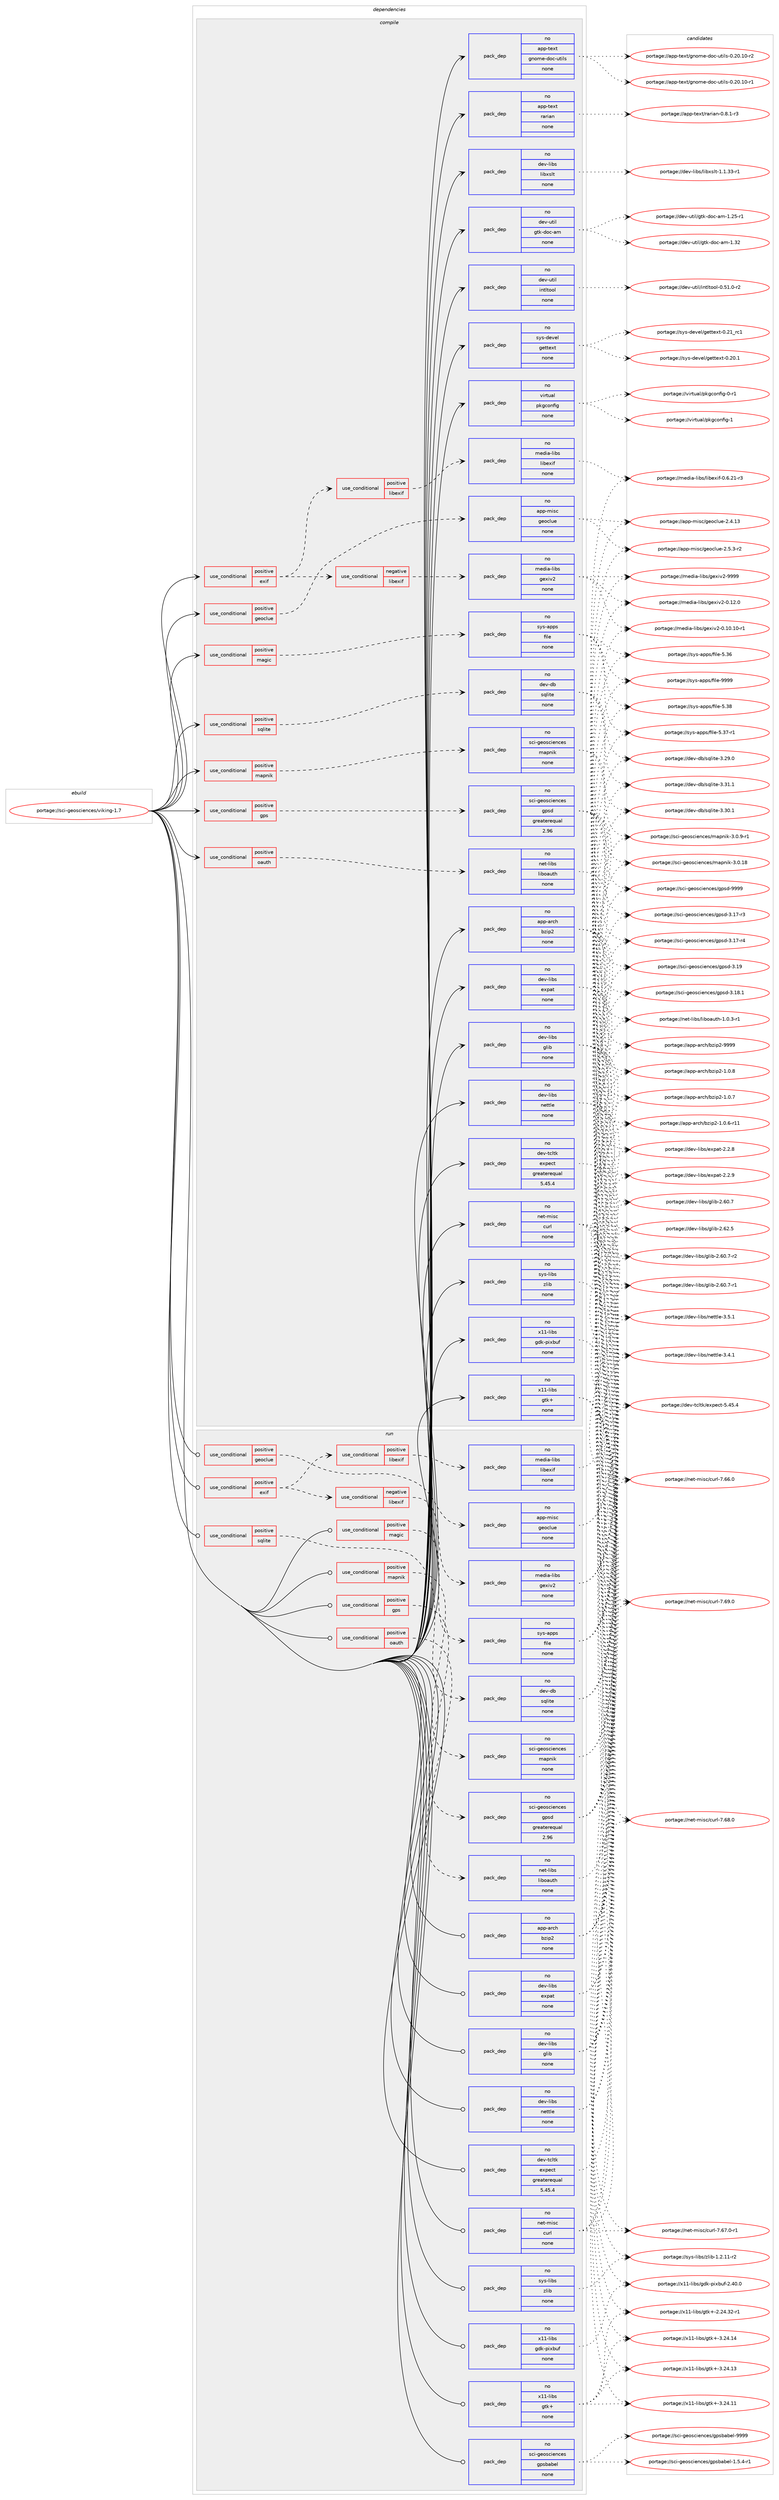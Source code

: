 digraph prolog {

# *************
# Graph options
# *************

newrank=true;
concentrate=true;
compound=true;
graph [rankdir=LR,fontname=Helvetica,fontsize=10,ranksep=1.5];#, ranksep=2.5, nodesep=0.2];
edge  [arrowhead=vee];
node  [fontname=Helvetica,fontsize=10];

# **********
# The ebuild
# **********

subgraph cluster_leftcol {
color=gray;
rank=same;
label=<<i>ebuild</i>>;
id [label="portage://sci-geosciences/viking-1.7", color=red, width=4, href="../sci-geosciences/viking-1.7.svg"];
}

# ****************
# The dependencies
# ****************

subgraph cluster_midcol {
color=gray;
label=<<i>dependencies</i>>;
subgraph cluster_compile {
fillcolor="#eeeeee";
style=filled;
label=<<i>compile</i>>;
subgraph cond7373 {
dependency40035 [label=<<TABLE BORDER="0" CELLBORDER="1" CELLSPACING="0" CELLPADDING="4"><TR><TD ROWSPAN="3" CELLPADDING="10">use_conditional</TD></TR><TR><TD>positive</TD></TR><TR><TD>exif</TD></TR></TABLE>>, shape=none, color=red];
subgraph cond7374 {
dependency40036 [label=<<TABLE BORDER="0" CELLBORDER="1" CELLSPACING="0" CELLPADDING="4"><TR><TD ROWSPAN="3" CELLPADDING="10">use_conditional</TD></TR><TR><TD>positive</TD></TR><TR><TD>libexif</TD></TR></TABLE>>, shape=none, color=red];
subgraph pack31797 {
dependency40037 [label=<<TABLE BORDER="0" CELLBORDER="1" CELLSPACING="0" CELLPADDING="4" WIDTH="220"><TR><TD ROWSPAN="6" CELLPADDING="30">pack_dep</TD></TR><TR><TD WIDTH="110">no</TD></TR><TR><TD>media-libs</TD></TR><TR><TD>libexif</TD></TR><TR><TD>none</TD></TR><TR><TD></TD></TR></TABLE>>, shape=none, color=blue];
}
dependency40036:e -> dependency40037:w [weight=20,style="dashed",arrowhead="vee"];
}
dependency40035:e -> dependency40036:w [weight=20,style="dashed",arrowhead="vee"];
subgraph cond7375 {
dependency40038 [label=<<TABLE BORDER="0" CELLBORDER="1" CELLSPACING="0" CELLPADDING="4"><TR><TD ROWSPAN="3" CELLPADDING="10">use_conditional</TD></TR><TR><TD>negative</TD></TR><TR><TD>libexif</TD></TR></TABLE>>, shape=none, color=red];
subgraph pack31798 {
dependency40039 [label=<<TABLE BORDER="0" CELLBORDER="1" CELLSPACING="0" CELLPADDING="4" WIDTH="220"><TR><TD ROWSPAN="6" CELLPADDING="30">pack_dep</TD></TR><TR><TD WIDTH="110">no</TD></TR><TR><TD>media-libs</TD></TR><TR><TD>gexiv2</TD></TR><TR><TD>none</TD></TR><TR><TD></TD></TR></TABLE>>, shape=none, color=blue];
}
dependency40038:e -> dependency40039:w [weight=20,style="dashed",arrowhead="vee"];
}
dependency40035:e -> dependency40038:w [weight=20,style="dashed",arrowhead="vee"];
}
id:e -> dependency40035:w [weight=20,style="solid",arrowhead="vee"];
subgraph cond7376 {
dependency40040 [label=<<TABLE BORDER="0" CELLBORDER="1" CELLSPACING="0" CELLPADDING="4"><TR><TD ROWSPAN="3" CELLPADDING="10">use_conditional</TD></TR><TR><TD>positive</TD></TR><TR><TD>geoclue</TD></TR></TABLE>>, shape=none, color=red];
subgraph pack31799 {
dependency40041 [label=<<TABLE BORDER="0" CELLBORDER="1" CELLSPACING="0" CELLPADDING="4" WIDTH="220"><TR><TD ROWSPAN="6" CELLPADDING="30">pack_dep</TD></TR><TR><TD WIDTH="110">no</TD></TR><TR><TD>app-misc</TD></TR><TR><TD>geoclue</TD></TR><TR><TD>none</TD></TR><TR><TD></TD></TR></TABLE>>, shape=none, color=blue];
}
dependency40040:e -> dependency40041:w [weight=20,style="dashed",arrowhead="vee"];
}
id:e -> dependency40040:w [weight=20,style="solid",arrowhead="vee"];
subgraph cond7377 {
dependency40042 [label=<<TABLE BORDER="0" CELLBORDER="1" CELLSPACING="0" CELLPADDING="4"><TR><TD ROWSPAN="3" CELLPADDING="10">use_conditional</TD></TR><TR><TD>positive</TD></TR><TR><TD>gps</TD></TR></TABLE>>, shape=none, color=red];
subgraph pack31800 {
dependency40043 [label=<<TABLE BORDER="0" CELLBORDER="1" CELLSPACING="0" CELLPADDING="4" WIDTH="220"><TR><TD ROWSPAN="6" CELLPADDING="30">pack_dep</TD></TR><TR><TD WIDTH="110">no</TD></TR><TR><TD>sci-geosciences</TD></TR><TR><TD>gpsd</TD></TR><TR><TD>greaterequal</TD></TR><TR><TD>2.96</TD></TR></TABLE>>, shape=none, color=blue];
}
dependency40042:e -> dependency40043:w [weight=20,style="dashed",arrowhead="vee"];
}
id:e -> dependency40042:w [weight=20,style="solid",arrowhead="vee"];
subgraph cond7378 {
dependency40044 [label=<<TABLE BORDER="0" CELLBORDER="1" CELLSPACING="0" CELLPADDING="4"><TR><TD ROWSPAN="3" CELLPADDING="10">use_conditional</TD></TR><TR><TD>positive</TD></TR><TR><TD>magic</TD></TR></TABLE>>, shape=none, color=red];
subgraph pack31801 {
dependency40045 [label=<<TABLE BORDER="0" CELLBORDER="1" CELLSPACING="0" CELLPADDING="4" WIDTH="220"><TR><TD ROWSPAN="6" CELLPADDING="30">pack_dep</TD></TR><TR><TD WIDTH="110">no</TD></TR><TR><TD>sys-apps</TD></TR><TR><TD>file</TD></TR><TR><TD>none</TD></TR><TR><TD></TD></TR></TABLE>>, shape=none, color=blue];
}
dependency40044:e -> dependency40045:w [weight=20,style="dashed",arrowhead="vee"];
}
id:e -> dependency40044:w [weight=20,style="solid",arrowhead="vee"];
subgraph cond7379 {
dependency40046 [label=<<TABLE BORDER="0" CELLBORDER="1" CELLSPACING="0" CELLPADDING="4"><TR><TD ROWSPAN="3" CELLPADDING="10">use_conditional</TD></TR><TR><TD>positive</TD></TR><TR><TD>mapnik</TD></TR></TABLE>>, shape=none, color=red];
subgraph pack31802 {
dependency40047 [label=<<TABLE BORDER="0" CELLBORDER="1" CELLSPACING="0" CELLPADDING="4" WIDTH="220"><TR><TD ROWSPAN="6" CELLPADDING="30">pack_dep</TD></TR><TR><TD WIDTH="110">no</TD></TR><TR><TD>sci-geosciences</TD></TR><TR><TD>mapnik</TD></TR><TR><TD>none</TD></TR><TR><TD></TD></TR></TABLE>>, shape=none, color=blue];
}
dependency40046:e -> dependency40047:w [weight=20,style="dashed",arrowhead="vee"];
}
id:e -> dependency40046:w [weight=20,style="solid",arrowhead="vee"];
subgraph cond7380 {
dependency40048 [label=<<TABLE BORDER="0" CELLBORDER="1" CELLSPACING="0" CELLPADDING="4"><TR><TD ROWSPAN="3" CELLPADDING="10">use_conditional</TD></TR><TR><TD>positive</TD></TR><TR><TD>oauth</TD></TR></TABLE>>, shape=none, color=red];
subgraph pack31803 {
dependency40049 [label=<<TABLE BORDER="0" CELLBORDER="1" CELLSPACING="0" CELLPADDING="4" WIDTH="220"><TR><TD ROWSPAN="6" CELLPADDING="30">pack_dep</TD></TR><TR><TD WIDTH="110">no</TD></TR><TR><TD>net-libs</TD></TR><TR><TD>liboauth</TD></TR><TR><TD>none</TD></TR><TR><TD></TD></TR></TABLE>>, shape=none, color=blue];
}
dependency40048:e -> dependency40049:w [weight=20,style="dashed",arrowhead="vee"];
}
id:e -> dependency40048:w [weight=20,style="solid",arrowhead="vee"];
subgraph cond7381 {
dependency40050 [label=<<TABLE BORDER="0" CELLBORDER="1" CELLSPACING="0" CELLPADDING="4"><TR><TD ROWSPAN="3" CELLPADDING="10">use_conditional</TD></TR><TR><TD>positive</TD></TR><TR><TD>sqlite</TD></TR></TABLE>>, shape=none, color=red];
subgraph pack31804 {
dependency40051 [label=<<TABLE BORDER="0" CELLBORDER="1" CELLSPACING="0" CELLPADDING="4" WIDTH="220"><TR><TD ROWSPAN="6" CELLPADDING="30">pack_dep</TD></TR><TR><TD WIDTH="110">no</TD></TR><TR><TD>dev-db</TD></TR><TR><TD>sqlite</TD></TR><TR><TD>none</TD></TR><TR><TD></TD></TR></TABLE>>, shape=none, color=blue];
}
dependency40050:e -> dependency40051:w [weight=20,style="dashed",arrowhead="vee"];
}
id:e -> dependency40050:w [weight=20,style="solid",arrowhead="vee"];
subgraph pack31805 {
dependency40052 [label=<<TABLE BORDER="0" CELLBORDER="1" CELLSPACING="0" CELLPADDING="4" WIDTH="220"><TR><TD ROWSPAN="6" CELLPADDING="30">pack_dep</TD></TR><TR><TD WIDTH="110">no</TD></TR><TR><TD>app-arch</TD></TR><TR><TD>bzip2</TD></TR><TR><TD>none</TD></TR><TR><TD></TD></TR></TABLE>>, shape=none, color=blue];
}
id:e -> dependency40052:w [weight=20,style="solid",arrowhead="vee"];
subgraph pack31806 {
dependency40053 [label=<<TABLE BORDER="0" CELLBORDER="1" CELLSPACING="0" CELLPADDING="4" WIDTH="220"><TR><TD ROWSPAN="6" CELLPADDING="30">pack_dep</TD></TR><TR><TD WIDTH="110">no</TD></TR><TR><TD>app-text</TD></TR><TR><TD>gnome-doc-utils</TD></TR><TR><TD>none</TD></TR><TR><TD></TD></TR></TABLE>>, shape=none, color=blue];
}
id:e -> dependency40053:w [weight=20,style="solid",arrowhead="vee"];
subgraph pack31807 {
dependency40054 [label=<<TABLE BORDER="0" CELLBORDER="1" CELLSPACING="0" CELLPADDING="4" WIDTH="220"><TR><TD ROWSPAN="6" CELLPADDING="30">pack_dep</TD></TR><TR><TD WIDTH="110">no</TD></TR><TR><TD>app-text</TD></TR><TR><TD>rarian</TD></TR><TR><TD>none</TD></TR><TR><TD></TD></TR></TABLE>>, shape=none, color=blue];
}
id:e -> dependency40054:w [weight=20,style="solid",arrowhead="vee"];
subgraph pack31808 {
dependency40055 [label=<<TABLE BORDER="0" CELLBORDER="1" CELLSPACING="0" CELLPADDING="4" WIDTH="220"><TR><TD ROWSPAN="6" CELLPADDING="30">pack_dep</TD></TR><TR><TD WIDTH="110">no</TD></TR><TR><TD>dev-libs</TD></TR><TR><TD>expat</TD></TR><TR><TD>none</TD></TR><TR><TD></TD></TR></TABLE>>, shape=none, color=blue];
}
id:e -> dependency40055:w [weight=20,style="solid",arrowhead="vee"];
subgraph pack31809 {
dependency40056 [label=<<TABLE BORDER="0" CELLBORDER="1" CELLSPACING="0" CELLPADDING="4" WIDTH="220"><TR><TD ROWSPAN="6" CELLPADDING="30">pack_dep</TD></TR><TR><TD WIDTH="110">no</TD></TR><TR><TD>dev-libs</TD></TR><TR><TD>glib</TD></TR><TR><TD>none</TD></TR><TR><TD></TD></TR></TABLE>>, shape=none, color=blue];
}
id:e -> dependency40056:w [weight=20,style="solid",arrowhead="vee"];
subgraph pack31810 {
dependency40057 [label=<<TABLE BORDER="0" CELLBORDER="1" CELLSPACING="0" CELLPADDING="4" WIDTH="220"><TR><TD ROWSPAN="6" CELLPADDING="30">pack_dep</TD></TR><TR><TD WIDTH="110">no</TD></TR><TR><TD>dev-libs</TD></TR><TR><TD>libxslt</TD></TR><TR><TD>none</TD></TR><TR><TD></TD></TR></TABLE>>, shape=none, color=blue];
}
id:e -> dependency40057:w [weight=20,style="solid",arrowhead="vee"];
subgraph pack31811 {
dependency40058 [label=<<TABLE BORDER="0" CELLBORDER="1" CELLSPACING="0" CELLPADDING="4" WIDTH="220"><TR><TD ROWSPAN="6" CELLPADDING="30">pack_dep</TD></TR><TR><TD WIDTH="110">no</TD></TR><TR><TD>dev-libs</TD></TR><TR><TD>nettle</TD></TR><TR><TD>none</TD></TR><TR><TD></TD></TR></TABLE>>, shape=none, color=blue];
}
id:e -> dependency40058:w [weight=20,style="solid",arrowhead="vee"];
subgraph pack31812 {
dependency40059 [label=<<TABLE BORDER="0" CELLBORDER="1" CELLSPACING="0" CELLPADDING="4" WIDTH="220"><TR><TD ROWSPAN="6" CELLPADDING="30">pack_dep</TD></TR><TR><TD WIDTH="110">no</TD></TR><TR><TD>dev-tcltk</TD></TR><TR><TD>expect</TD></TR><TR><TD>greaterequal</TD></TR><TR><TD>5.45.4</TD></TR></TABLE>>, shape=none, color=blue];
}
id:e -> dependency40059:w [weight=20,style="solid",arrowhead="vee"];
subgraph pack31813 {
dependency40060 [label=<<TABLE BORDER="0" CELLBORDER="1" CELLSPACING="0" CELLPADDING="4" WIDTH="220"><TR><TD ROWSPAN="6" CELLPADDING="30">pack_dep</TD></TR><TR><TD WIDTH="110">no</TD></TR><TR><TD>dev-util</TD></TR><TR><TD>gtk-doc-am</TD></TR><TR><TD>none</TD></TR><TR><TD></TD></TR></TABLE>>, shape=none, color=blue];
}
id:e -> dependency40060:w [weight=20,style="solid",arrowhead="vee"];
subgraph pack31814 {
dependency40061 [label=<<TABLE BORDER="0" CELLBORDER="1" CELLSPACING="0" CELLPADDING="4" WIDTH="220"><TR><TD ROWSPAN="6" CELLPADDING="30">pack_dep</TD></TR><TR><TD WIDTH="110">no</TD></TR><TR><TD>dev-util</TD></TR><TR><TD>intltool</TD></TR><TR><TD>none</TD></TR><TR><TD></TD></TR></TABLE>>, shape=none, color=blue];
}
id:e -> dependency40061:w [weight=20,style="solid",arrowhead="vee"];
subgraph pack31815 {
dependency40062 [label=<<TABLE BORDER="0" CELLBORDER="1" CELLSPACING="0" CELLPADDING="4" WIDTH="220"><TR><TD ROWSPAN="6" CELLPADDING="30">pack_dep</TD></TR><TR><TD WIDTH="110">no</TD></TR><TR><TD>net-misc</TD></TR><TR><TD>curl</TD></TR><TR><TD>none</TD></TR><TR><TD></TD></TR></TABLE>>, shape=none, color=blue];
}
id:e -> dependency40062:w [weight=20,style="solid",arrowhead="vee"];
subgraph pack31816 {
dependency40063 [label=<<TABLE BORDER="0" CELLBORDER="1" CELLSPACING="0" CELLPADDING="4" WIDTH="220"><TR><TD ROWSPAN="6" CELLPADDING="30">pack_dep</TD></TR><TR><TD WIDTH="110">no</TD></TR><TR><TD>sys-devel</TD></TR><TR><TD>gettext</TD></TR><TR><TD>none</TD></TR><TR><TD></TD></TR></TABLE>>, shape=none, color=blue];
}
id:e -> dependency40063:w [weight=20,style="solid",arrowhead="vee"];
subgraph pack31817 {
dependency40064 [label=<<TABLE BORDER="0" CELLBORDER="1" CELLSPACING="0" CELLPADDING="4" WIDTH="220"><TR><TD ROWSPAN="6" CELLPADDING="30">pack_dep</TD></TR><TR><TD WIDTH="110">no</TD></TR><TR><TD>sys-libs</TD></TR><TR><TD>zlib</TD></TR><TR><TD>none</TD></TR><TR><TD></TD></TR></TABLE>>, shape=none, color=blue];
}
id:e -> dependency40064:w [weight=20,style="solid",arrowhead="vee"];
subgraph pack31818 {
dependency40065 [label=<<TABLE BORDER="0" CELLBORDER="1" CELLSPACING="0" CELLPADDING="4" WIDTH="220"><TR><TD ROWSPAN="6" CELLPADDING="30">pack_dep</TD></TR><TR><TD WIDTH="110">no</TD></TR><TR><TD>virtual</TD></TR><TR><TD>pkgconfig</TD></TR><TR><TD>none</TD></TR><TR><TD></TD></TR></TABLE>>, shape=none, color=blue];
}
id:e -> dependency40065:w [weight=20,style="solid",arrowhead="vee"];
subgraph pack31819 {
dependency40066 [label=<<TABLE BORDER="0" CELLBORDER="1" CELLSPACING="0" CELLPADDING="4" WIDTH="220"><TR><TD ROWSPAN="6" CELLPADDING="30">pack_dep</TD></TR><TR><TD WIDTH="110">no</TD></TR><TR><TD>x11-libs</TD></TR><TR><TD>gdk-pixbuf</TD></TR><TR><TD>none</TD></TR><TR><TD></TD></TR></TABLE>>, shape=none, color=blue];
}
id:e -> dependency40066:w [weight=20,style="solid",arrowhead="vee"];
subgraph pack31820 {
dependency40067 [label=<<TABLE BORDER="0" CELLBORDER="1" CELLSPACING="0" CELLPADDING="4" WIDTH="220"><TR><TD ROWSPAN="6" CELLPADDING="30">pack_dep</TD></TR><TR><TD WIDTH="110">no</TD></TR><TR><TD>x11-libs</TD></TR><TR><TD>gtk+</TD></TR><TR><TD>none</TD></TR><TR><TD></TD></TR></TABLE>>, shape=none, color=blue];
}
id:e -> dependency40067:w [weight=20,style="solid",arrowhead="vee"];
}
subgraph cluster_compileandrun {
fillcolor="#eeeeee";
style=filled;
label=<<i>compile and run</i>>;
}
subgraph cluster_run {
fillcolor="#eeeeee";
style=filled;
label=<<i>run</i>>;
subgraph cond7382 {
dependency40068 [label=<<TABLE BORDER="0" CELLBORDER="1" CELLSPACING="0" CELLPADDING="4"><TR><TD ROWSPAN="3" CELLPADDING="10">use_conditional</TD></TR><TR><TD>positive</TD></TR><TR><TD>exif</TD></TR></TABLE>>, shape=none, color=red];
subgraph cond7383 {
dependency40069 [label=<<TABLE BORDER="0" CELLBORDER="1" CELLSPACING="0" CELLPADDING="4"><TR><TD ROWSPAN="3" CELLPADDING="10">use_conditional</TD></TR><TR><TD>positive</TD></TR><TR><TD>libexif</TD></TR></TABLE>>, shape=none, color=red];
subgraph pack31821 {
dependency40070 [label=<<TABLE BORDER="0" CELLBORDER="1" CELLSPACING="0" CELLPADDING="4" WIDTH="220"><TR><TD ROWSPAN="6" CELLPADDING="30">pack_dep</TD></TR><TR><TD WIDTH="110">no</TD></TR><TR><TD>media-libs</TD></TR><TR><TD>libexif</TD></TR><TR><TD>none</TD></TR><TR><TD></TD></TR></TABLE>>, shape=none, color=blue];
}
dependency40069:e -> dependency40070:w [weight=20,style="dashed",arrowhead="vee"];
}
dependency40068:e -> dependency40069:w [weight=20,style="dashed",arrowhead="vee"];
subgraph cond7384 {
dependency40071 [label=<<TABLE BORDER="0" CELLBORDER="1" CELLSPACING="0" CELLPADDING="4"><TR><TD ROWSPAN="3" CELLPADDING="10">use_conditional</TD></TR><TR><TD>negative</TD></TR><TR><TD>libexif</TD></TR></TABLE>>, shape=none, color=red];
subgraph pack31822 {
dependency40072 [label=<<TABLE BORDER="0" CELLBORDER="1" CELLSPACING="0" CELLPADDING="4" WIDTH="220"><TR><TD ROWSPAN="6" CELLPADDING="30">pack_dep</TD></TR><TR><TD WIDTH="110">no</TD></TR><TR><TD>media-libs</TD></TR><TR><TD>gexiv2</TD></TR><TR><TD>none</TD></TR><TR><TD></TD></TR></TABLE>>, shape=none, color=blue];
}
dependency40071:e -> dependency40072:w [weight=20,style="dashed",arrowhead="vee"];
}
dependency40068:e -> dependency40071:w [weight=20,style="dashed",arrowhead="vee"];
}
id:e -> dependency40068:w [weight=20,style="solid",arrowhead="odot"];
subgraph cond7385 {
dependency40073 [label=<<TABLE BORDER="0" CELLBORDER="1" CELLSPACING="0" CELLPADDING="4"><TR><TD ROWSPAN="3" CELLPADDING="10">use_conditional</TD></TR><TR><TD>positive</TD></TR><TR><TD>geoclue</TD></TR></TABLE>>, shape=none, color=red];
subgraph pack31823 {
dependency40074 [label=<<TABLE BORDER="0" CELLBORDER="1" CELLSPACING="0" CELLPADDING="4" WIDTH="220"><TR><TD ROWSPAN="6" CELLPADDING="30">pack_dep</TD></TR><TR><TD WIDTH="110">no</TD></TR><TR><TD>app-misc</TD></TR><TR><TD>geoclue</TD></TR><TR><TD>none</TD></TR><TR><TD></TD></TR></TABLE>>, shape=none, color=blue];
}
dependency40073:e -> dependency40074:w [weight=20,style="dashed",arrowhead="vee"];
}
id:e -> dependency40073:w [weight=20,style="solid",arrowhead="odot"];
subgraph cond7386 {
dependency40075 [label=<<TABLE BORDER="0" CELLBORDER="1" CELLSPACING="0" CELLPADDING="4"><TR><TD ROWSPAN="3" CELLPADDING="10">use_conditional</TD></TR><TR><TD>positive</TD></TR><TR><TD>gps</TD></TR></TABLE>>, shape=none, color=red];
subgraph pack31824 {
dependency40076 [label=<<TABLE BORDER="0" CELLBORDER="1" CELLSPACING="0" CELLPADDING="4" WIDTH="220"><TR><TD ROWSPAN="6" CELLPADDING="30">pack_dep</TD></TR><TR><TD WIDTH="110">no</TD></TR><TR><TD>sci-geosciences</TD></TR><TR><TD>gpsd</TD></TR><TR><TD>greaterequal</TD></TR><TR><TD>2.96</TD></TR></TABLE>>, shape=none, color=blue];
}
dependency40075:e -> dependency40076:w [weight=20,style="dashed",arrowhead="vee"];
}
id:e -> dependency40075:w [weight=20,style="solid",arrowhead="odot"];
subgraph cond7387 {
dependency40077 [label=<<TABLE BORDER="0" CELLBORDER="1" CELLSPACING="0" CELLPADDING="4"><TR><TD ROWSPAN="3" CELLPADDING="10">use_conditional</TD></TR><TR><TD>positive</TD></TR><TR><TD>magic</TD></TR></TABLE>>, shape=none, color=red];
subgraph pack31825 {
dependency40078 [label=<<TABLE BORDER="0" CELLBORDER="1" CELLSPACING="0" CELLPADDING="4" WIDTH="220"><TR><TD ROWSPAN="6" CELLPADDING="30">pack_dep</TD></TR><TR><TD WIDTH="110">no</TD></TR><TR><TD>sys-apps</TD></TR><TR><TD>file</TD></TR><TR><TD>none</TD></TR><TR><TD></TD></TR></TABLE>>, shape=none, color=blue];
}
dependency40077:e -> dependency40078:w [weight=20,style="dashed",arrowhead="vee"];
}
id:e -> dependency40077:w [weight=20,style="solid",arrowhead="odot"];
subgraph cond7388 {
dependency40079 [label=<<TABLE BORDER="0" CELLBORDER="1" CELLSPACING="0" CELLPADDING="4"><TR><TD ROWSPAN="3" CELLPADDING="10">use_conditional</TD></TR><TR><TD>positive</TD></TR><TR><TD>mapnik</TD></TR></TABLE>>, shape=none, color=red];
subgraph pack31826 {
dependency40080 [label=<<TABLE BORDER="0" CELLBORDER="1" CELLSPACING="0" CELLPADDING="4" WIDTH="220"><TR><TD ROWSPAN="6" CELLPADDING="30">pack_dep</TD></TR><TR><TD WIDTH="110">no</TD></TR><TR><TD>sci-geosciences</TD></TR><TR><TD>mapnik</TD></TR><TR><TD>none</TD></TR><TR><TD></TD></TR></TABLE>>, shape=none, color=blue];
}
dependency40079:e -> dependency40080:w [weight=20,style="dashed",arrowhead="vee"];
}
id:e -> dependency40079:w [weight=20,style="solid",arrowhead="odot"];
subgraph cond7389 {
dependency40081 [label=<<TABLE BORDER="0" CELLBORDER="1" CELLSPACING="0" CELLPADDING="4"><TR><TD ROWSPAN="3" CELLPADDING="10">use_conditional</TD></TR><TR><TD>positive</TD></TR><TR><TD>oauth</TD></TR></TABLE>>, shape=none, color=red];
subgraph pack31827 {
dependency40082 [label=<<TABLE BORDER="0" CELLBORDER="1" CELLSPACING="0" CELLPADDING="4" WIDTH="220"><TR><TD ROWSPAN="6" CELLPADDING="30">pack_dep</TD></TR><TR><TD WIDTH="110">no</TD></TR><TR><TD>net-libs</TD></TR><TR><TD>liboauth</TD></TR><TR><TD>none</TD></TR><TR><TD></TD></TR></TABLE>>, shape=none, color=blue];
}
dependency40081:e -> dependency40082:w [weight=20,style="dashed",arrowhead="vee"];
}
id:e -> dependency40081:w [weight=20,style="solid",arrowhead="odot"];
subgraph cond7390 {
dependency40083 [label=<<TABLE BORDER="0" CELLBORDER="1" CELLSPACING="0" CELLPADDING="4"><TR><TD ROWSPAN="3" CELLPADDING="10">use_conditional</TD></TR><TR><TD>positive</TD></TR><TR><TD>sqlite</TD></TR></TABLE>>, shape=none, color=red];
subgraph pack31828 {
dependency40084 [label=<<TABLE BORDER="0" CELLBORDER="1" CELLSPACING="0" CELLPADDING="4" WIDTH="220"><TR><TD ROWSPAN="6" CELLPADDING="30">pack_dep</TD></TR><TR><TD WIDTH="110">no</TD></TR><TR><TD>dev-db</TD></TR><TR><TD>sqlite</TD></TR><TR><TD>none</TD></TR><TR><TD></TD></TR></TABLE>>, shape=none, color=blue];
}
dependency40083:e -> dependency40084:w [weight=20,style="dashed",arrowhead="vee"];
}
id:e -> dependency40083:w [weight=20,style="solid",arrowhead="odot"];
subgraph pack31829 {
dependency40085 [label=<<TABLE BORDER="0" CELLBORDER="1" CELLSPACING="0" CELLPADDING="4" WIDTH="220"><TR><TD ROWSPAN="6" CELLPADDING="30">pack_dep</TD></TR><TR><TD WIDTH="110">no</TD></TR><TR><TD>app-arch</TD></TR><TR><TD>bzip2</TD></TR><TR><TD>none</TD></TR><TR><TD></TD></TR></TABLE>>, shape=none, color=blue];
}
id:e -> dependency40085:w [weight=20,style="solid",arrowhead="odot"];
subgraph pack31830 {
dependency40086 [label=<<TABLE BORDER="0" CELLBORDER="1" CELLSPACING="0" CELLPADDING="4" WIDTH="220"><TR><TD ROWSPAN="6" CELLPADDING="30">pack_dep</TD></TR><TR><TD WIDTH="110">no</TD></TR><TR><TD>dev-libs</TD></TR><TR><TD>expat</TD></TR><TR><TD>none</TD></TR><TR><TD></TD></TR></TABLE>>, shape=none, color=blue];
}
id:e -> dependency40086:w [weight=20,style="solid",arrowhead="odot"];
subgraph pack31831 {
dependency40087 [label=<<TABLE BORDER="0" CELLBORDER="1" CELLSPACING="0" CELLPADDING="4" WIDTH="220"><TR><TD ROWSPAN="6" CELLPADDING="30">pack_dep</TD></TR><TR><TD WIDTH="110">no</TD></TR><TR><TD>dev-libs</TD></TR><TR><TD>glib</TD></TR><TR><TD>none</TD></TR><TR><TD></TD></TR></TABLE>>, shape=none, color=blue];
}
id:e -> dependency40087:w [weight=20,style="solid",arrowhead="odot"];
subgraph pack31832 {
dependency40088 [label=<<TABLE BORDER="0" CELLBORDER="1" CELLSPACING="0" CELLPADDING="4" WIDTH="220"><TR><TD ROWSPAN="6" CELLPADDING="30">pack_dep</TD></TR><TR><TD WIDTH="110">no</TD></TR><TR><TD>dev-libs</TD></TR><TR><TD>nettle</TD></TR><TR><TD>none</TD></TR><TR><TD></TD></TR></TABLE>>, shape=none, color=blue];
}
id:e -> dependency40088:w [weight=20,style="solid",arrowhead="odot"];
subgraph pack31833 {
dependency40089 [label=<<TABLE BORDER="0" CELLBORDER="1" CELLSPACING="0" CELLPADDING="4" WIDTH="220"><TR><TD ROWSPAN="6" CELLPADDING="30">pack_dep</TD></TR><TR><TD WIDTH="110">no</TD></TR><TR><TD>dev-tcltk</TD></TR><TR><TD>expect</TD></TR><TR><TD>greaterequal</TD></TR><TR><TD>5.45.4</TD></TR></TABLE>>, shape=none, color=blue];
}
id:e -> dependency40089:w [weight=20,style="solid",arrowhead="odot"];
subgraph pack31834 {
dependency40090 [label=<<TABLE BORDER="0" CELLBORDER="1" CELLSPACING="0" CELLPADDING="4" WIDTH="220"><TR><TD ROWSPAN="6" CELLPADDING="30">pack_dep</TD></TR><TR><TD WIDTH="110">no</TD></TR><TR><TD>net-misc</TD></TR><TR><TD>curl</TD></TR><TR><TD>none</TD></TR><TR><TD></TD></TR></TABLE>>, shape=none, color=blue];
}
id:e -> dependency40090:w [weight=20,style="solid",arrowhead="odot"];
subgraph pack31835 {
dependency40091 [label=<<TABLE BORDER="0" CELLBORDER="1" CELLSPACING="0" CELLPADDING="4" WIDTH="220"><TR><TD ROWSPAN="6" CELLPADDING="30">pack_dep</TD></TR><TR><TD WIDTH="110">no</TD></TR><TR><TD>sci-geosciences</TD></TR><TR><TD>gpsbabel</TD></TR><TR><TD>none</TD></TR><TR><TD></TD></TR></TABLE>>, shape=none, color=blue];
}
id:e -> dependency40091:w [weight=20,style="solid",arrowhead="odot"];
subgraph pack31836 {
dependency40092 [label=<<TABLE BORDER="0" CELLBORDER="1" CELLSPACING="0" CELLPADDING="4" WIDTH="220"><TR><TD ROWSPAN="6" CELLPADDING="30">pack_dep</TD></TR><TR><TD WIDTH="110">no</TD></TR><TR><TD>sys-libs</TD></TR><TR><TD>zlib</TD></TR><TR><TD>none</TD></TR><TR><TD></TD></TR></TABLE>>, shape=none, color=blue];
}
id:e -> dependency40092:w [weight=20,style="solid",arrowhead="odot"];
subgraph pack31837 {
dependency40093 [label=<<TABLE BORDER="0" CELLBORDER="1" CELLSPACING="0" CELLPADDING="4" WIDTH="220"><TR><TD ROWSPAN="6" CELLPADDING="30">pack_dep</TD></TR><TR><TD WIDTH="110">no</TD></TR><TR><TD>x11-libs</TD></TR><TR><TD>gdk-pixbuf</TD></TR><TR><TD>none</TD></TR><TR><TD></TD></TR></TABLE>>, shape=none, color=blue];
}
id:e -> dependency40093:w [weight=20,style="solid",arrowhead="odot"];
subgraph pack31838 {
dependency40094 [label=<<TABLE BORDER="0" CELLBORDER="1" CELLSPACING="0" CELLPADDING="4" WIDTH="220"><TR><TD ROWSPAN="6" CELLPADDING="30">pack_dep</TD></TR><TR><TD WIDTH="110">no</TD></TR><TR><TD>x11-libs</TD></TR><TR><TD>gtk+</TD></TR><TR><TD>none</TD></TR><TR><TD></TD></TR></TABLE>>, shape=none, color=blue];
}
id:e -> dependency40094:w [weight=20,style="solid",arrowhead="odot"];
}
}

# **************
# The candidates
# **************

subgraph cluster_choices {
rank=same;
color=gray;
label=<<i>candidates</i>>;

subgraph choice31797 {
color=black;
nodesep=1;
choice1091011001059745108105981154710810598101120105102454846544650494511451 [label="portage://media-libs/libexif-0.6.21-r3", color=red, width=4,href="../media-libs/libexif-0.6.21-r3.svg"];
dependency40037:e -> choice1091011001059745108105981154710810598101120105102454846544650494511451:w [style=dotted,weight="100"];
}
subgraph choice31798 {
color=black;
nodesep=1;
choice10910110010597451081059811547103101120105118504557575757 [label="portage://media-libs/gexiv2-9999", color=red, width=4,href="../media-libs/gexiv2-9999.svg"];
choice109101100105974510810598115471031011201051185045484649504648 [label="portage://media-libs/gexiv2-0.12.0", color=red, width=4,href="../media-libs/gexiv2-0.12.0.svg"];
choice109101100105974510810598115471031011201051185045484649484649484511449 [label="portage://media-libs/gexiv2-0.10.10-r1", color=red, width=4,href="../media-libs/gexiv2-0.10.10-r1.svg"];
dependency40039:e -> choice10910110010597451081059811547103101120105118504557575757:w [style=dotted,weight="100"];
dependency40039:e -> choice109101100105974510810598115471031011201051185045484649504648:w [style=dotted,weight="100"];
dependency40039:e -> choice109101100105974510810598115471031011201051185045484649484649484511449:w [style=dotted,weight="100"];
}
subgraph choice31799 {
color=black;
nodesep=1;
choice97112112451091051159947103101111991081171014550465346514511450 [label="portage://app-misc/geoclue-2.5.3-r2", color=red, width=4,href="../app-misc/geoclue-2.5.3-r2.svg"];
choice971121124510910511599471031011119910811710145504652464951 [label="portage://app-misc/geoclue-2.4.13", color=red, width=4,href="../app-misc/geoclue-2.4.13.svg"];
dependency40041:e -> choice97112112451091051159947103101111991081171014550465346514511450:w [style=dotted,weight="100"];
dependency40041:e -> choice971121124510910511599471031011119910811710145504652464951:w [style=dotted,weight="100"];
}
subgraph choice31800 {
color=black;
nodesep=1;
choice11599105451031011111159910510111099101115471031121151004557575757 [label="portage://sci-geosciences/gpsd-9999", color=red, width=4,href="../sci-geosciences/gpsd-9999.svg"];
choice11599105451031011111159910510111099101115471031121151004551464957 [label="portage://sci-geosciences/gpsd-3.19", color=red, width=4,href="../sci-geosciences/gpsd-3.19.svg"];
choice115991054510310111111599105101110991011154710311211510045514649564649 [label="portage://sci-geosciences/gpsd-3.18.1", color=red, width=4,href="../sci-geosciences/gpsd-3.18.1.svg"];
choice115991054510310111111599105101110991011154710311211510045514649554511452 [label="portage://sci-geosciences/gpsd-3.17-r4", color=red, width=4,href="../sci-geosciences/gpsd-3.17-r4.svg"];
choice115991054510310111111599105101110991011154710311211510045514649554511451 [label="portage://sci-geosciences/gpsd-3.17-r3", color=red, width=4,href="../sci-geosciences/gpsd-3.17-r3.svg"];
dependency40043:e -> choice11599105451031011111159910510111099101115471031121151004557575757:w [style=dotted,weight="100"];
dependency40043:e -> choice11599105451031011111159910510111099101115471031121151004551464957:w [style=dotted,weight="100"];
dependency40043:e -> choice115991054510310111111599105101110991011154710311211510045514649564649:w [style=dotted,weight="100"];
dependency40043:e -> choice115991054510310111111599105101110991011154710311211510045514649554511452:w [style=dotted,weight="100"];
dependency40043:e -> choice115991054510310111111599105101110991011154710311211510045514649554511451:w [style=dotted,weight="100"];
}
subgraph choice31801 {
color=black;
nodesep=1;
choice1151211154597112112115471021051081014557575757 [label="portage://sys-apps/file-9999", color=red, width=4,href="../sys-apps/file-9999.svg"];
choice1151211154597112112115471021051081014553465156 [label="portage://sys-apps/file-5.38", color=red, width=4,href="../sys-apps/file-5.38.svg"];
choice11512111545971121121154710210510810145534651554511449 [label="portage://sys-apps/file-5.37-r1", color=red, width=4,href="../sys-apps/file-5.37-r1.svg"];
choice1151211154597112112115471021051081014553465154 [label="portage://sys-apps/file-5.36", color=red, width=4,href="../sys-apps/file-5.36.svg"];
dependency40045:e -> choice1151211154597112112115471021051081014557575757:w [style=dotted,weight="100"];
dependency40045:e -> choice1151211154597112112115471021051081014553465156:w [style=dotted,weight="100"];
dependency40045:e -> choice11512111545971121121154710210510810145534651554511449:w [style=dotted,weight="100"];
dependency40045:e -> choice1151211154597112112115471021051081014553465154:w [style=dotted,weight="100"];
}
subgraph choice31802 {
color=black;
nodesep=1;
choice1159910545103101111115991051011109910111547109971121101051074551464846574511449 [label="portage://sci-geosciences/mapnik-3.0.9-r1", color=red, width=4,href="../sci-geosciences/mapnik-3.0.9-r1.svg"];
choice11599105451031011111159910510111099101115471099711211010510745514648464956 [label="portage://sci-geosciences/mapnik-3.0.18", color=red, width=4,href="../sci-geosciences/mapnik-3.0.18.svg"];
dependency40047:e -> choice1159910545103101111115991051011109910111547109971121101051074551464846574511449:w [style=dotted,weight="100"];
dependency40047:e -> choice11599105451031011111159910510111099101115471099711211010510745514648464956:w [style=dotted,weight="100"];
}
subgraph choice31803 {
color=black;
nodesep=1;
choice11010111645108105981154710810598111971171161044549464846514511449 [label="portage://net-libs/liboauth-1.0.3-r1", color=red, width=4,href="../net-libs/liboauth-1.0.3-r1.svg"];
dependency40049:e -> choice11010111645108105981154710810598111971171161044549464846514511449:w [style=dotted,weight="100"];
}
subgraph choice31804 {
color=black;
nodesep=1;
choice10010111845100984711511310810511610145514651494649 [label="portage://dev-db/sqlite-3.31.1", color=red, width=4,href="../dev-db/sqlite-3.31.1.svg"];
choice10010111845100984711511310810511610145514651484649 [label="portage://dev-db/sqlite-3.30.1", color=red, width=4,href="../dev-db/sqlite-3.30.1.svg"];
choice10010111845100984711511310810511610145514650574648 [label="portage://dev-db/sqlite-3.29.0", color=red, width=4,href="../dev-db/sqlite-3.29.0.svg"];
dependency40051:e -> choice10010111845100984711511310810511610145514651494649:w [style=dotted,weight="100"];
dependency40051:e -> choice10010111845100984711511310810511610145514651484649:w [style=dotted,weight="100"];
dependency40051:e -> choice10010111845100984711511310810511610145514650574648:w [style=dotted,weight="100"];
}
subgraph choice31805 {
color=black;
nodesep=1;
choice971121124597114991044798122105112504557575757 [label="portage://app-arch/bzip2-9999", color=red, width=4,href="../app-arch/bzip2-9999.svg"];
choice97112112459711499104479812210511250454946484656 [label="portage://app-arch/bzip2-1.0.8", color=red, width=4,href="../app-arch/bzip2-1.0.8.svg"];
choice97112112459711499104479812210511250454946484655 [label="portage://app-arch/bzip2-1.0.7", color=red, width=4,href="../app-arch/bzip2-1.0.7.svg"];
choice97112112459711499104479812210511250454946484654451144949 [label="portage://app-arch/bzip2-1.0.6-r11", color=red, width=4,href="../app-arch/bzip2-1.0.6-r11.svg"];
dependency40052:e -> choice971121124597114991044798122105112504557575757:w [style=dotted,weight="100"];
dependency40052:e -> choice97112112459711499104479812210511250454946484656:w [style=dotted,weight="100"];
dependency40052:e -> choice97112112459711499104479812210511250454946484655:w [style=dotted,weight="100"];
dependency40052:e -> choice97112112459711499104479812210511250454946484654451144949:w [style=dotted,weight="100"];
}
subgraph choice31806 {
color=black;
nodesep=1;
choice97112112451161011201164710311011110910145100111994511711610510811545484650484649484511450 [label="portage://app-text/gnome-doc-utils-0.20.10-r2", color=red, width=4,href="../app-text/gnome-doc-utils-0.20.10-r2.svg"];
choice97112112451161011201164710311011110910145100111994511711610510811545484650484649484511449 [label="portage://app-text/gnome-doc-utils-0.20.10-r1", color=red, width=4,href="../app-text/gnome-doc-utils-0.20.10-r1.svg"];
dependency40053:e -> choice97112112451161011201164710311011110910145100111994511711610510811545484650484649484511450:w [style=dotted,weight="100"];
dependency40053:e -> choice97112112451161011201164710311011110910145100111994511711610510811545484650484649484511449:w [style=dotted,weight="100"];
}
subgraph choice31807 {
color=black;
nodesep=1;
choice97112112451161011201164711497114105971104548465646494511451 [label="portage://app-text/rarian-0.8.1-r3", color=red, width=4,href="../app-text/rarian-0.8.1-r3.svg"];
dependency40054:e -> choice97112112451161011201164711497114105971104548465646494511451:w [style=dotted,weight="100"];
}
subgraph choice31808 {
color=black;
nodesep=1;
choice10010111845108105981154710112011297116455046504657 [label="portage://dev-libs/expat-2.2.9", color=red, width=4,href="../dev-libs/expat-2.2.9.svg"];
choice10010111845108105981154710112011297116455046504656 [label="portage://dev-libs/expat-2.2.8", color=red, width=4,href="../dev-libs/expat-2.2.8.svg"];
dependency40055:e -> choice10010111845108105981154710112011297116455046504657:w [style=dotted,weight="100"];
dependency40055:e -> choice10010111845108105981154710112011297116455046504656:w [style=dotted,weight="100"];
}
subgraph choice31809 {
color=black;
nodesep=1;
choice1001011184510810598115471031081059845504654504653 [label="portage://dev-libs/glib-2.62.5", color=red, width=4,href="../dev-libs/glib-2.62.5.svg"];
choice10010111845108105981154710310810598455046544846554511450 [label="portage://dev-libs/glib-2.60.7-r2", color=red, width=4,href="../dev-libs/glib-2.60.7-r2.svg"];
choice10010111845108105981154710310810598455046544846554511449 [label="portage://dev-libs/glib-2.60.7-r1", color=red, width=4,href="../dev-libs/glib-2.60.7-r1.svg"];
choice1001011184510810598115471031081059845504654484655 [label="portage://dev-libs/glib-2.60.7", color=red, width=4,href="../dev-libs/glib-2.60.7.svg"];
dependency40056:e -> choice1001011184510810598115471031081059845504654504653:w [style=dotted,weight="100"];
dependency40056:e -> choice10010111845108105981154710310810598455046544846554511450:w [style=dotted,weight="100"];
dependency40056:e -> choice10010111845108105981154710310810598455046544846554511449:w [style=dotted,weight="100"];
dependency40056:e -> choice1001011184510810598115471031081059845504654484655:w [style=dotted,weight="100"];
}
subgraph choice31810 {
color=black;
nodesep=1;
choice10010111845108105981154710810598120115108116454946494651514511449 [label="portage://dev-libs/libxslt-1.1.33-r1", color=red, width=4,href="../dev-libs/libxslt-1.1.33-r1.svg"];
dependency40057:e -> choice10010111845108105981154710810598120115108116454946494651514511449:w [style=dotted,weight="100"];
}
subgraph choice31811 {
color=black;
nodesep=1;
choice100101118451081059811547110101116116108101455146534649 [label="portage://dev-libs/nettle-3.5.1", color=red, width=4,href="../dev-libs/nettle-3.5.1.svg"];
choice100101118451081059811547110101116116108101455146524649 [label="portage://dev-libs/nettle-3.4.1", color=red, width=4,href="../dev-libs/nettle-3.4.1.svg"];
dependency40058:e -> choice100101118451081059811547110101116116108101455146534649:w [style=dotted,weight="100"];
dependency40058:e -> choice100101118451081059811547110101116116108101455146524649:w [style=dotted,weight="100"];
}
subgraph choice31812 {
color=black;
nodesep=1;
choice1001011184511699108116107471011201121019911645534652534652 [label="portage://dev-tcltk/expect-5.45.4", color=red, width=4,href="../dev-tcltk/expect-5.45.4.svg"];
dependency40059:e -> choice1001011184511699108116107471011201121019911645534652534652:w [style=dotted,weight="100"];
}
subgraph choice31813 {
color=black;
nodesep=1;
choice1001011184511711610510847103116107451001119945971094549465150 [label="portage://dev-util/gtk-doc-am-1.32", color=red, width=4,href="../dev-util/gtk-doc-am-1.32.svg"];
choice10010111845117116105108471031161074510011199459710945494650534511449 [label="portage://dev-util/gtk-doc-am-1.25-r1", color=red, width=4,href="../dev-util/gtk-doc-am-1.25-r1.svg"];
dependency40060:e -> choice1001011184511711610510847103116107451001119945971094549465150:w [style=dotted,weight="100"];
dependency40060:e -> choice10010111845117116105108471031161074510011199459710945494650534511449:w [style=dotted,weight="100"];
}
subgraph choice31814 {
color=black;
nodesep=1;
choice1001011184511711610510847105110116108116111111108454846534946484511450 [label="portage://dev-util/intltool-0.51.0-r2", color=red, width=4,href="../dev-util/intltool-0.51.0-r2.svg"];
dependency40061:e -> choice1001011184511711610510847105110116108116111111108454846534946484511450:w [style=dotted,weight="100"];
}
subgraph choice31815 {
color=black;
nodesep=1;
choice1101011164510910511599479911711410845554654574648 [label="portage://net-misc/curl-7.69.0", color=red, width=4,href="../net-misc/curl-7.69.0.svg"];
choice1101011164510910511599479911711410845554654564648 [label="portage://net-misc/curl-7.68.0", color=red, width=4,href="../net-misc/curl-7.68.0.svg"];
choice11010111645109105115994799117114108455546545546484511449 [label="portage://net-misc/curl-7.67.0-r1", color=red, width=4,href="../net-misc/curl-7.67.0-r1.svg"];
choice1101011164510910511599479911711410845554654544648 [label="portage://net-misc/curl-7.66.0", color=red, width=4,href="../net-misc/curl-7.66.0.svg"];
dependency40062:e -> choice1101011164510910511599479911711410845554654574648:w [style=dotted,weight="100"];
dependency40062:e -> choice1101011164510910511599479911711410845554654564648:w [style=dotted,weight="100"];
dependency40062:e -> choice11010111645109105115994799117114108455546545546484511449:w [style=dotted,weight="100"];
dependency40062:e -> choice1101011164510910511599479911711410845554654544648:w [style=dotted,weight="100"];
}
subgraph choice31816 {
color=black;
nodesep=1;
choice11512111545100101118101108471031011161161011201164548465049951149949 [label="portage://sys-devel/gettext-0.21_rc1", color=red, width=4,href="../sys-devel/gettext-0.21_rc1.svg"];
choice115121115451001011181011084710310111611610112011645484650484649 [label="portage://sys-devel/gettext-0.20.1", color=red, width=4,href="../sys-devel/gettext-0.20.1.svg"];
dependency40063:e -> choice11512111545100101118101108471031011161161011201164548465049951149949:w [style=dotted,weight="100"];
dependency40063:e -> choice115121115451001011181011084710310111611610112011645484650484649:w [style=dotted,weight="100"];
}
subgraph choice31817 {
color=black;
nodesep=1;
choice11512111545108105981154712210810598454946504649494511450 [label="portage://sys-libs/zlib-1.2.11-r2", color=red, width=4,href="../sys-libs/zlib-1.2.11-r2.svg"];
dependency40064:e -> choice11512111545108105981154712210810598454946504649494511450:w [style=dotted,weight="100"];
}
subgraph choice31818 {
color=black;
nodesep=1;
choice1181051141161179710847112107103991111101021051034549 [label="portage://virtual/pkgconfig-1", color=red, width=4,href="../virtual/pkgconfig-1.svg"];
choice11810511411611797108471121071039911111010210510345484511449 [label="portage://virtual/pkgconfig-0-r1", color=red, width=4,href="../virtual/pkgconfig-0-r1.svg"];
dependency40065:e -> choice1181051141161179710847112107103991111101021051034549:w [style=dotted,weight="100"];
dependency40065:e -> choice11810511411611797108471121071039911111010210510345484511449:w [style=dotted,weight="100"];
}
subgraph choice31819 {
color=black;
nodesep=1;
choice1204949451081059811547103100107451121051209811710245504652484648 [label="portage://x11-libs/gdk-pixbuf-2.40.0", color=red, width=4,href="../x11-libs/gdk-pixbuf-2.40.0.svg"];
dependency40066:e -> choice1204949451081059811547103100107451121051209811710245504652484648:w [style=dotted,weight="100"];
}
subgraph choice31820 {
color=black;
nodesep=1;
choice1204949451081059811547103116107434551465052464952 [label="portage://x11-libs/gtk+-3.24.14", color=red, width=4,href="../x11-libs/gtk+-3.24.14.svg"];
choice1204949451081059811547103116107434551465052464951 [label="portage://x11-libs/gtk+-3.24.13", color=red, width=4,href="../x11-libs/gtk+-3.24.13.svg"];
choice1204949451081059811547103116107434551465052464949 [label="portage://x11-libs/gtk+-3.24.11", color=red, width=4,href="../x11-libs/gtk+-3.24.11.svg"];
choice12049494510810598115471031161074345504650524651504511449 [label="portage://x11-libs/gtk+-2.24.32-r1", color=red, width=4,href="../x11-libs/gtk+-2.24.32-r1.svg"];
dependency40067:e -> choice1204949451081059811547103116107434551465052464952:w [style=dotted,weight="100"];
dependency40067:e -> choice1204949451081059811547103116107434551465052464951:w [style=dotted,weight="100"];
dependency40067:e -> choice1204949451081059811547103116107434551465052464949:w [style=dotted,weight="100"];
dependency40067:e -> choice12049494510810598115471031161074345504650524651504511449:w [style=dotted,weight="100"];
}
subgraph choice31821 {
color=black;
nodesep=1;
choice1091011001059745108105981154710810598101120105102454846544650494511451 [label="portage://media-libs/libexif-0.6.21-r3", color=red, width=4,href="../media-libs/libexif-0.6.21-r3.svg"];
dependency40070:e -> choice1091011001059745108105981154710810598101120105102454846544650494511451:w [style=dotted,weight="100"];
}
subgraph choice31822 {
color=black;
nodesep=1;
choice10910110010597451081059811547103101120105118504557575757 [label="portage://media-libs/gexiv2-9999", color=red, width=4,href="../media-libs/gexiv2-9999.svg"];
choice109101100105974510810598115471031011201051185045484649504648 [label="portage://media-libs/gexiv2-0.12.0", color=red, width=4,href="../media-libs/gexiv2-0.12.0.svg"];
choice109101100105974510810598115471031011201051185045484649484649484511449 [label="portage://media-libs/gexiv2-0.10.10-r1", color=red, width=4,href="../media-libs/gexiv2-0.10.10-r1.svg"];
dependency40072:e -> choice10910110010597451081059811547103101120105118504557575757:w [style=dotted,weight="100"];
dependency40072:e -> choice109101100105974510810598115471031011201051185045484649504648:w [style=dotted,weight="100"];
dependency40072:e -> choice109101100105974510810598115471031011201051185045484649484649484511449:w [style=dotted,weight="100"];
}
subgraph choice31823 {
color=black;
nodesep=1;
choice97112112451091051159947103101111991081171014550465346514511450 [label="portage://app-misc/geoclue-2.5.3-r2", color=red, width=4,href="../app-misc/geoclue-2.5.3-r2.svg"];
choice971121124510910511599471031011119910811710145504652464951 [label="portage://app-misc/geoclue-2.4.13", color=red, width=4,href="../app-misc/geoclue-2.4.13.svg"];
dependency40074:e -> choice97112112451091051159947103101111991081171014550465346514511450:w [style=dotted,weight="100"];
dependency40074:e -> choice971121124510910511599471031011119910811710145504652464951:w [style=dotted,weight="100"];
}
subgraph choice31824 {
color=black;
nodesep=1;
choice11599105451031011111159910510111099101115471031121151004557575757 [label="portage://sci-geosciences/gpsd-9999", color=red, width=4,href="../sci-geosciences/gpsd-9999.svg"];
choice11599105451031011111159910510111099101115471031121151004551464957 [label="portage://sci-geosciences/gpsd-3.19", color=red, width=4,href="../sci-geosciences/gpsd-3.19.svg"];
choice115991054510310111111599105101110991011154710311211510045514649564649 [label="portage://sci-geosciences/gpsd-3.18.1", color=red, width=4,href="../sci-geosciences/gpsd-3.18.1.svg"];
choice115991054510310111111599105101110991011154710311211510045514649554511452 [label="portage://sci-geosciences/gpsd-3.17-r4", color=red, width=4,href="../sci-geosciences/gpsd-3.17-r4.svg"];
choice115991054510310111111599105101110991011154710311211510045514649554511451 [label="portage://sci-geosciences/gpsd-3.17-r3", color=red, width=4,href="../sci-geosciences/gpsd-3.17-r3.svg"];
dependency40076:e -> choice11599105451031011111159910510111099101115471031121151004557575757:w [style=dotted,weight="100"];
dependency40076:e -> choice11599105451031011111159910510111099101115471031121151004551464957:w [style=dotted,weight="100"];
dependency40076:e -> choice115991054510310111111599105101110991011154710311211510045514649564649:w [style=dotted,weight="100"];
dependency40076:e -> choice115991054510310111111599105101110991011154710311211510045514649554511452:w [style=dotted,weight="100"];
dependency40076:e -> choice115991054510310111111599105101110991011154710311211510045514649554511451:w [style=dotted,weight="100"];
}
subgraph choice31825 {
color=black;
nodesep=1;
choice1151211154597112112115471021051081014557575757 [label="portage://sys-apps/file-9999", color=red, width=4,href="../sys-apps/file-9999.svg"];
choice1151211154597112112115471021051081014553465156 [label="portage://sys-apps/file-5.38", color=red, width=4,href="../sys-apps/file-5.38.svg"];
choice11512111545971121121154710210510810145534651554511449 [label="portage://sys-apps/file-5.37-r1", color=red, width=4,href="../sys-apps/file-5.37-r1.svg"];
choice1151211154597112112115471021051081014553465154 [label="portage://sys-apps/file-5.36", color=red, width=4,href="../sys-apps/file-5.36.svg"];
dependency40078:e -> choice1151211154597112112115471021051081014557575757:w [style=dotted,weight="100"];
dependency40078:e -> choice1151211154597112112115471021051081014553465156:w [style=dotted,weight="100"];
dependency40078:e -> choice11512111545971121121154710210510810145534651554511449:w [style=dotted,weight="100"];
dependency40078:e -> choice1151211154597112112115471021051081014553465154:w [style=dotted,weight="100"];
}
subgraph choice31826 {
color=black;
nodesep=1;
choice1159910545103101111115991051011109910111547109971121101051074551464846574511449 [label="portage://sci-geosciences/mapnik-3.0.9-r1", color=red, width=4,href="../sci-geosciences/mapnik-3.0.9-r1.svg"];
choice11599105451031011111159910510111099101115471099711211010510745514648464956 [label="portage://sci-geosciences/mapnik-3.0.18", color=red, width=4,href="../sci-geosciences/mapnik-3.0.18.svg"];
dependency40080:e -> choice1159910545103101111115991051011109910111547109971121101051074551464846574511449:w [style=dotted,weight="100"];
dependency40080:e -> choice11599105451031011111159910510111099101115471099711211010510745514648464956:w [style=dotted,weight="100"];
}
subgraph choice31827 {
color=black;
nodesep=1;
choice11010111645108105981154710810598111971171161044549464846514511449 [label="portage://net-libs/liboauth-1.0.3-r1", color=red, width=4,href="../net-libs/liboauth-1.0.3-r1.svg"];
dependency40082:e -> choice11010111645108105981154710810598111971171161044549464846514511449:w [style=dotted,weight="100"];
}
subgraph choice31828 {
color=black;
nodesep=1;
choice10010111845100984711511310810511610145514651494649 [label="portage://dev-db/sqlite-3.31.1", color=red, width=4,href="../dev-db/sqlite-3.31.1.svg"];
choice10010111845100984711511310810511610145514651484649 [label="portage://dev-db/sqlite-3.30.1", color=red, width=4,href="../dev-db/sqlite-3.30.1.svg"];
choice10010111845100984711511310810511610145514650574648 [label="portage://dev-db/sqlite-3.29.0", color=red, width=4,href="../dev-db/sqlite-3.29.0.svg"];
dependency40084:e -> choice10010111845100984711511310810511610145514651494649:w [style=dotted,weight="100"];
dependency40084:e -> choice10010111845100984711511310810511610145514651484649:w [style=dotted,weight="100"];
dependency40084:e -> choice10010111845100984711511310810511610145514650574648:w [style=dotted,weight="100"];
}
subgraph choice31829 {
color=black;
nodesep=1;
choice971121124597114991044798122105112504557575757 [label="portage://app-arch/bzip2-9999", color=red, width=4,href="../app-arch/bzip2-9999.svg"];
choice97112112459711499104479812210511250454946484656 [label="portage://app-arch/bzip2-1.0.8", color=red, width=4,href="../app-arch/bzip2-1.0.8.svg"];
choice97112112459711499104479812210511250454946484655 [label="portage://app-arch/bzip2-1.0.7", color=red, width=4,href="../app-arch/bzip2-1.0.7.svg"];
choice97112112459711499104479812210511250454946484654451144949 [label="portage://app-arch/bzip2-1.0.6-r11", color=red, width=4,href="../app-arch/bzip2-1.0.6-r11.svg"];
dependency40085:e -> choice971121124597114991044798122105112504557575757:w [style=dotted,weight="100"];
dependency40085:e -> choice97112112459711499104479812210511250454946484656:w [style=dotted,weight="100"];
dependency40085:e -> choice97112112459711499104479812210511250454946484655:w [style=dotted,weight="100"];
dependency40085:e -> choice97112112459711499104479812210511250454946484654451144949:w [style=dotted,weight="100"];
}
subgraph choice31830 {
color=black;
nodesep=1;
choice10010111845108105981154710112011297116455046504657 [label="portage://dev-libs/expat-2.2.9", color=red, width=4,href="../dev-libs/expat-2.2.9.svg"];
choice10010111845108105981154710112011297116455046504656 [label="portage://dev-libs/expat-2.2.8", color=red, width=4,href="../dev-libs/expat-2.2.8.svg"];
dependency40086:e -> choice10010111845108105981154710112011297116455046504657:w [style=dotted,weight="100"];
dependency40086:e -> choice10010111845108105981154710112011297116455046504656:w [style=dotted,weight="100"];
}
subgraph choice31831 {
color=black;
nodesep=1;
choice1001011184510810598115471031081059845504654504653 [label="portage://dev-libs/glib-2.62.5", color=red, width=4,href="../dev-libs/glib-2.62.5.svg"];
choice10010111845108105981154710310810598455046544846554511450 [label="portage://dev-libs/glib-2.60.7-r2", color=red, width=4,href="../dev-libs/glib-2.60.7-r2.svg"];
choice10010111845108105981154710310810598455046544846554511449 [label="portage://dev-libs/glib-2.60.7-r1", color=red, width=4,href="../dev-libs/glib-2.60.7-r1.svg"];
choice1001011184510810598115471031081059845504654484655 [label="portage://dev-libs/glib-2.60.7", color=red, width=4,href="../dev-libs/glib-2.60.7.svg"];
dependency40087:e -> choice1001011184510810598115471031081059845504654504653:w [style=dotted,weight="100"];
dependency40087:e -> choice10010111845108105981154710310810598455046544846554511450:w [style=dotted,weight="100"];
dependency40087:e -> choice10010111845108105981154710310810598455046544846554511449:w [style=dotted,weight="100"];
dependency40087:e -> choice1001011184510810598115471031081059845504654484655:w [style=dotted,weight="100"];
}
subgraph choice31832 {
color=black;
nodesep=1;
choice100101118451081059811547110101116116108101455146534649 [label="portage://dev-libs/nettle-3.5.1", color=red, width=4,href="../dev-libs/nettle-3.5.1.svg"];
choice100101118451081059811547110101116116108101455146524649 [label="portage://dev-libs/nettle-3.4.1", color=red, width=4,href="../dev-libs/nettle-3.4.1.svg"];
dependency40088:e -> choice100101118451081059811547110101116116108101455146534649:w [style=dotted,weight="100"];
dependency40088:e -> choice100101118451081059811547110101116116108101455146524649:w [style=dotted,weight="100"];
}
subgraph choice31833 {
color=black;
nodesep=1;
choice1001011184511699108116107471011201121019911645534652534652 [label="portage://dev-tcltk/expect-5.45.4", color=red, width=4,href="../dev-tcltk/expect-5.45.4.svg"];
dependency40089:e -> choice1001011184511699108116107471011201121019911645534652534652:w [style=dotted,weight="100"];
}
subgraph choice31834 {
color=black;
nodesep=1;
choice1101011164510910511599479911711410845554654574648 [label="portage://net-misc/curl-7.69.0", color=red, width=4,href="../net-misc/curl-7.69.0.svg"];
choice1101011164510910511599479911711410845554654564648 [label="portage://net-misc/curl-7.68.0", color=red, width=4,href="../net-misc/curl-7.68.0.svg"];
choice11010111645109105115994799117114108455546545546484511449 [label="portage://net-misc/curl-7.67.0-r1", color=red, width=4,href="../net-misc/curl-7.67.0-r1.svg"];
choice1101011164510910511599479911711410845554654544648 [label="portage://net-misc/curl-7.66.0", color=red, width=4,href="../net-misc/curl-7.66.0.svg"];
dependency40090:e -> choice1101011164510910511599479911711410845554654574648:w [style=dotted,weight="100"];
dependency40090:e -> choice1101011164510910511599479911711410845554654564648:w [style=dotted,weight="100"];
dependency40090:e -> choice11010111645109105115994799117114108455546545546484511449:w [style=dotted,weight="100"];
dependency40090:e -> choice1101011164510910511599479911711410845554654544648:w [style=dotted,weight="100"];
}
subgraph choice31835 {
color=black;
nodesep=1;
choice11599105451031011111159910510111099101115471031121159897981011084557575757 [label="portage://sci-geosciences/gpsbabel-9999", color=red, width=4,href="../sci-geosciences/gpsbabel-9999.svg"];
choice11599105451031011111159910510111099101115471031121159897981011084549465346524511449 [label="portage://sci-geosciences/gpsbabel-1.5.4-r1", color=red, width=4,href="../sci-geosciences/gpsbabel-1.5.4-r1.svg"];
dependency40091:e -> choice11599105451031011111159910510111099101115471031121159897981011084557575757:w [style=dotted,weight="100"];
dependency40091:e -> choice11599105451031011111159910510111099101115471031121159897981011084549465346524511449:w [style=dotted,weight="100"];
}
subgraph choice31836 {
color=black;
nodesep=1;
choice11512111545108105981154712210810598454946504649494511450 [label="portage://sys-libs/zlib-1.2.11-r2", color=red, width=4,href="../sys-libs/zlib-1.2.11-r2.svg"];
dependency40092:e -> choice11512111545108105981154712210810598454946504649494511450:w [style=dotted,weight="100"];
}
subgraph choice31837 {
color=black;
nodesep=1;
choice1204949451081059811547103100107451121051209811710245504652484648 [label="portage://x11-libs/gdk-pixbuf-2.40.0", color=red, width=4,href="../x11-libs/gdk-pixbuf-2.40.0.svg"];
dependency40093:e -> choice1204949451081059811547103100107451121051209811710245504652484648:w [style=dotted,weight="100"];
}
subgraph choice31838 {
color=black;
nodesep=1;
choice1204949451081059811547103116107434551465052464952 [label="portage://x11-libs/gtk+-3.24.14", color=red, width=4,href="../x11-libs/gtk+-3.24.14.svg"];
choice1204949451081059811547103116107434551465052464951 [label="portage://x11-libs/gtk+-3.24.13", color=red, width=4,href="../x11-libs/gtk+-3.24.13.svg"];
choice1204949451081059811547103116107434551465052464949 [label="portage://x11-libs/gtk+-3.24.11", color=red, width=4,href="../x11-libs/gtk+-3.24.11.svg"];
choice12049494510810598115471031161074345504650524651504511449 [label="portage://x11-libs/gtk+-2.24.32-r1", color=red, width=4,href="../x11-libs/gtk+-2.24.32-r1.svg"];
dependency40094:e -> choice1204949451081059811547103116107434551465052464952:w [style=dotted,weight="100"];
dependency40094:e -> choice1204949451081059811547103116107434551465052464951:w [style=dotted,weight="100"];
dependency40094:e -> choice1204949451081059811547103116107434551465052464949:w [style=dotted,weight="100"];
dependency40094:e -> choice12049494510810598115471031161074345504650524651504511449:w [style=dotted,weight="100"];
}
}

}

